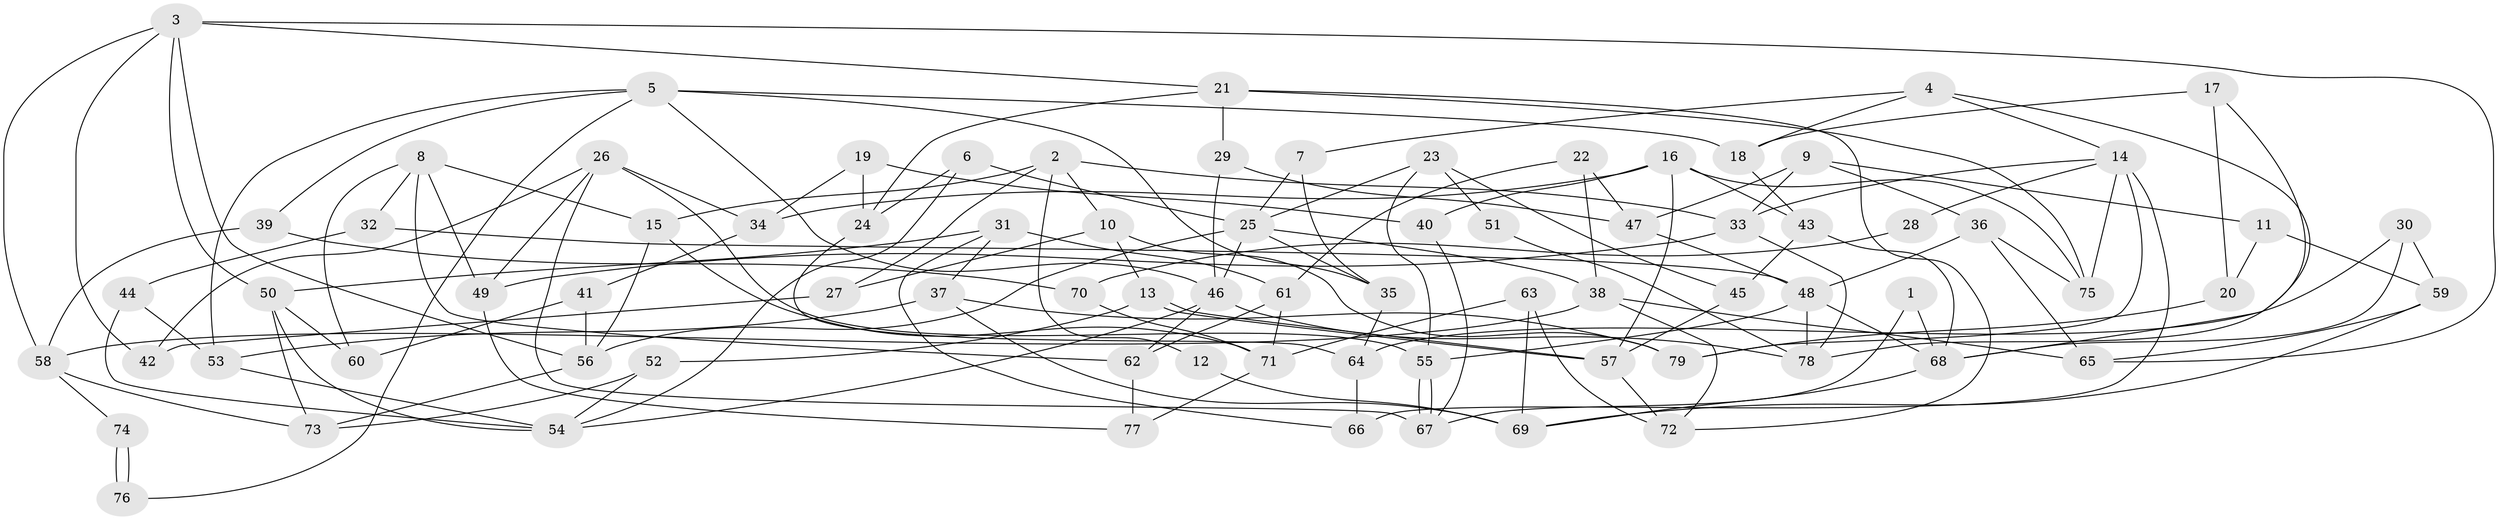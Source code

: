 // coarse degree distribution, {4: 0.20408163265306123, 5: 0.1836734693877551, 7: 0.2653061224489796, 8: 0.04081632653061224, 6: 0.04081632653061224, 3: 0.14285714285714285, 2: 0.10204081632653061, 9: 0.02040816326530612}
// Generated by graph-tools (version 1.1) at 2025/23/03/03/25 07:23:56]
// undirected, 79 vertices, 158 edges
graph export_dot {
graph [start="1"]
  node [color=gray90,style=filled];
  1;
  2;
  3;
  4;
  5;
  6;
  7;
  8;
  9;
  10;
  11;
  12;
  13;
  14;
  15;
  16;
  17;
  18;
  19;
  20;
  21;
  22;
  23;
  24;
  25;
  26;
  27;
  28;
  29;
  30;
  31;
  32;
  33;
  34;
  35;
  36;
  37;
  38;
  39;
  40;
  41;
  42;
  43;
  44;
  45;
  46;
  47;
  48;
  49;
  50;
  51;
  52;
  53;
  54;
  55;
  56;
  57;
  58;
  59;
  60;
  61;
  62;
  63;
  64;
  65;
  66;
  67;
  68;
  69;
  70;
  71;
  72;
  73;
  74;
  75;
  76;
  77;
  78;
  79;
  1 -- 68;
  1 -- 67;
  2 -- 15;
  2 -- 10;
  2 -- 12;
  2 -- 27;
  2 -- 33;
  3 -- 58;
  3 -- 56;
  3 -- 21;
  3 -- 42;
  3 -- 50;
  3 -- 65;
  4 -- 68;
  4 -- 14;
  4 -- 7;
  4 -- 18;
  5 -- 18;
  5 -- 46;
  5 -- 35;
  5 -- 39;
  5 -- 53;
  5 -- 76;
  6 -- 25;
  6 -- 54;
  6 -- 24;
  7 -- 35;
  7 -- 25;
  8 -- 32;
  8 -- 49;
  8 -- 15;
  8 -- 60;
  8 -- 62;
  9 -- 36;
  9 -- 47;
  9 -- 11;
  9 -- 33;
  10 -- 13;
  10 -- 79;
  10 -- 27;
  11 -- 20;
  11 -- 59;
  12 -- 69;
  13 -- 57;
  13 -- 57;
  13 -- 52;
  14 -- 33;
  14 -- 66;
  14 -- 28;
  14 -- 75;
  14 -- 79;
  15 -- 71;
  15 -- 56;
  16 -- 40;
  16 -- 57;
  16 -- 34;
  16 -- 43;
  16 -- 75;
  17 -- 78;
  17 -- 18;
  17 -- 20;
  18 -- 43;
  19 -- 34;
  19 -- 24;
  19 -- 40;
  20 -- 79;
  21 -- 75;
  21 -- 24;
  21 -- 29;
  21 -- 72;
  22 -- 38;
  22 -- 47;
  22 -- 61;
  23 -- 25;
  23 -- 55;
  23 -- 45;
  23 -- 51;
  24 -- 64;
  25 -- 56;
  25 -- 35;
  25 -- 38;
  25 -- 46;
  26 -- 49;
  26 -- 42;
  26 -- 34;
  26 -- 55;
  26 -- 67;
  27 -- 42;
  28 -- 70;
  29 -- 46;
  29 -- 47;
  30 -- 64;
  30 -- 68;
  30 -- 59;
  31 -- 50;
  31 -- 61;
  31 -- 37;
  31 -- 66;
  32 -- 48;
  32 -- 44;
  33 -- 49;
  33 -- 78;
  34 -- 41;
  35 -- 64;
  36 -- 65;
  36 -- 75;
  36 -- 48;
  37 -- 69;
  37 -- 53;
  37 -- 79;
  38 -- 65;
  38 -- 58;
  38 -- 72;
  39 -- 58;
  39 -- 70;
  40 -- 67;
  41 -- 60;
  41 -- 56;
  43 -- 45;
  43 -- 68;
  44 -- 54;
  44 -- 53;
  45 -- 57;
  46 -- 78;
  46 -- 54;
  46 -- 62;
  47 -- 48;
  48 -- 55;
  48 -- 68;
  48 -- 78;
  49 -- 77;
  50 -- 54;
  50 -- 60;
  50 -- 73;
  51 -- 78;
  52 -- 73;
  52 -- 54;
  53 -- 54;
  55 -- 67;
  55 -- 67;
  56 -- 73;
  57 -- 72;
  58 -- 73;
  58 -- 74;
  59 -- 65;
  59 -- 69;
  61 -- 62;
  61 -- 71;
  62 -- 77;
  63 -- 72;
  63 -- 69;
  63 -- 71;
  64 -- 66;
  68 -- 69;
  70 -- 71;
  71 -- 77;
  74 -- 76;
  74 -- 76;
}
